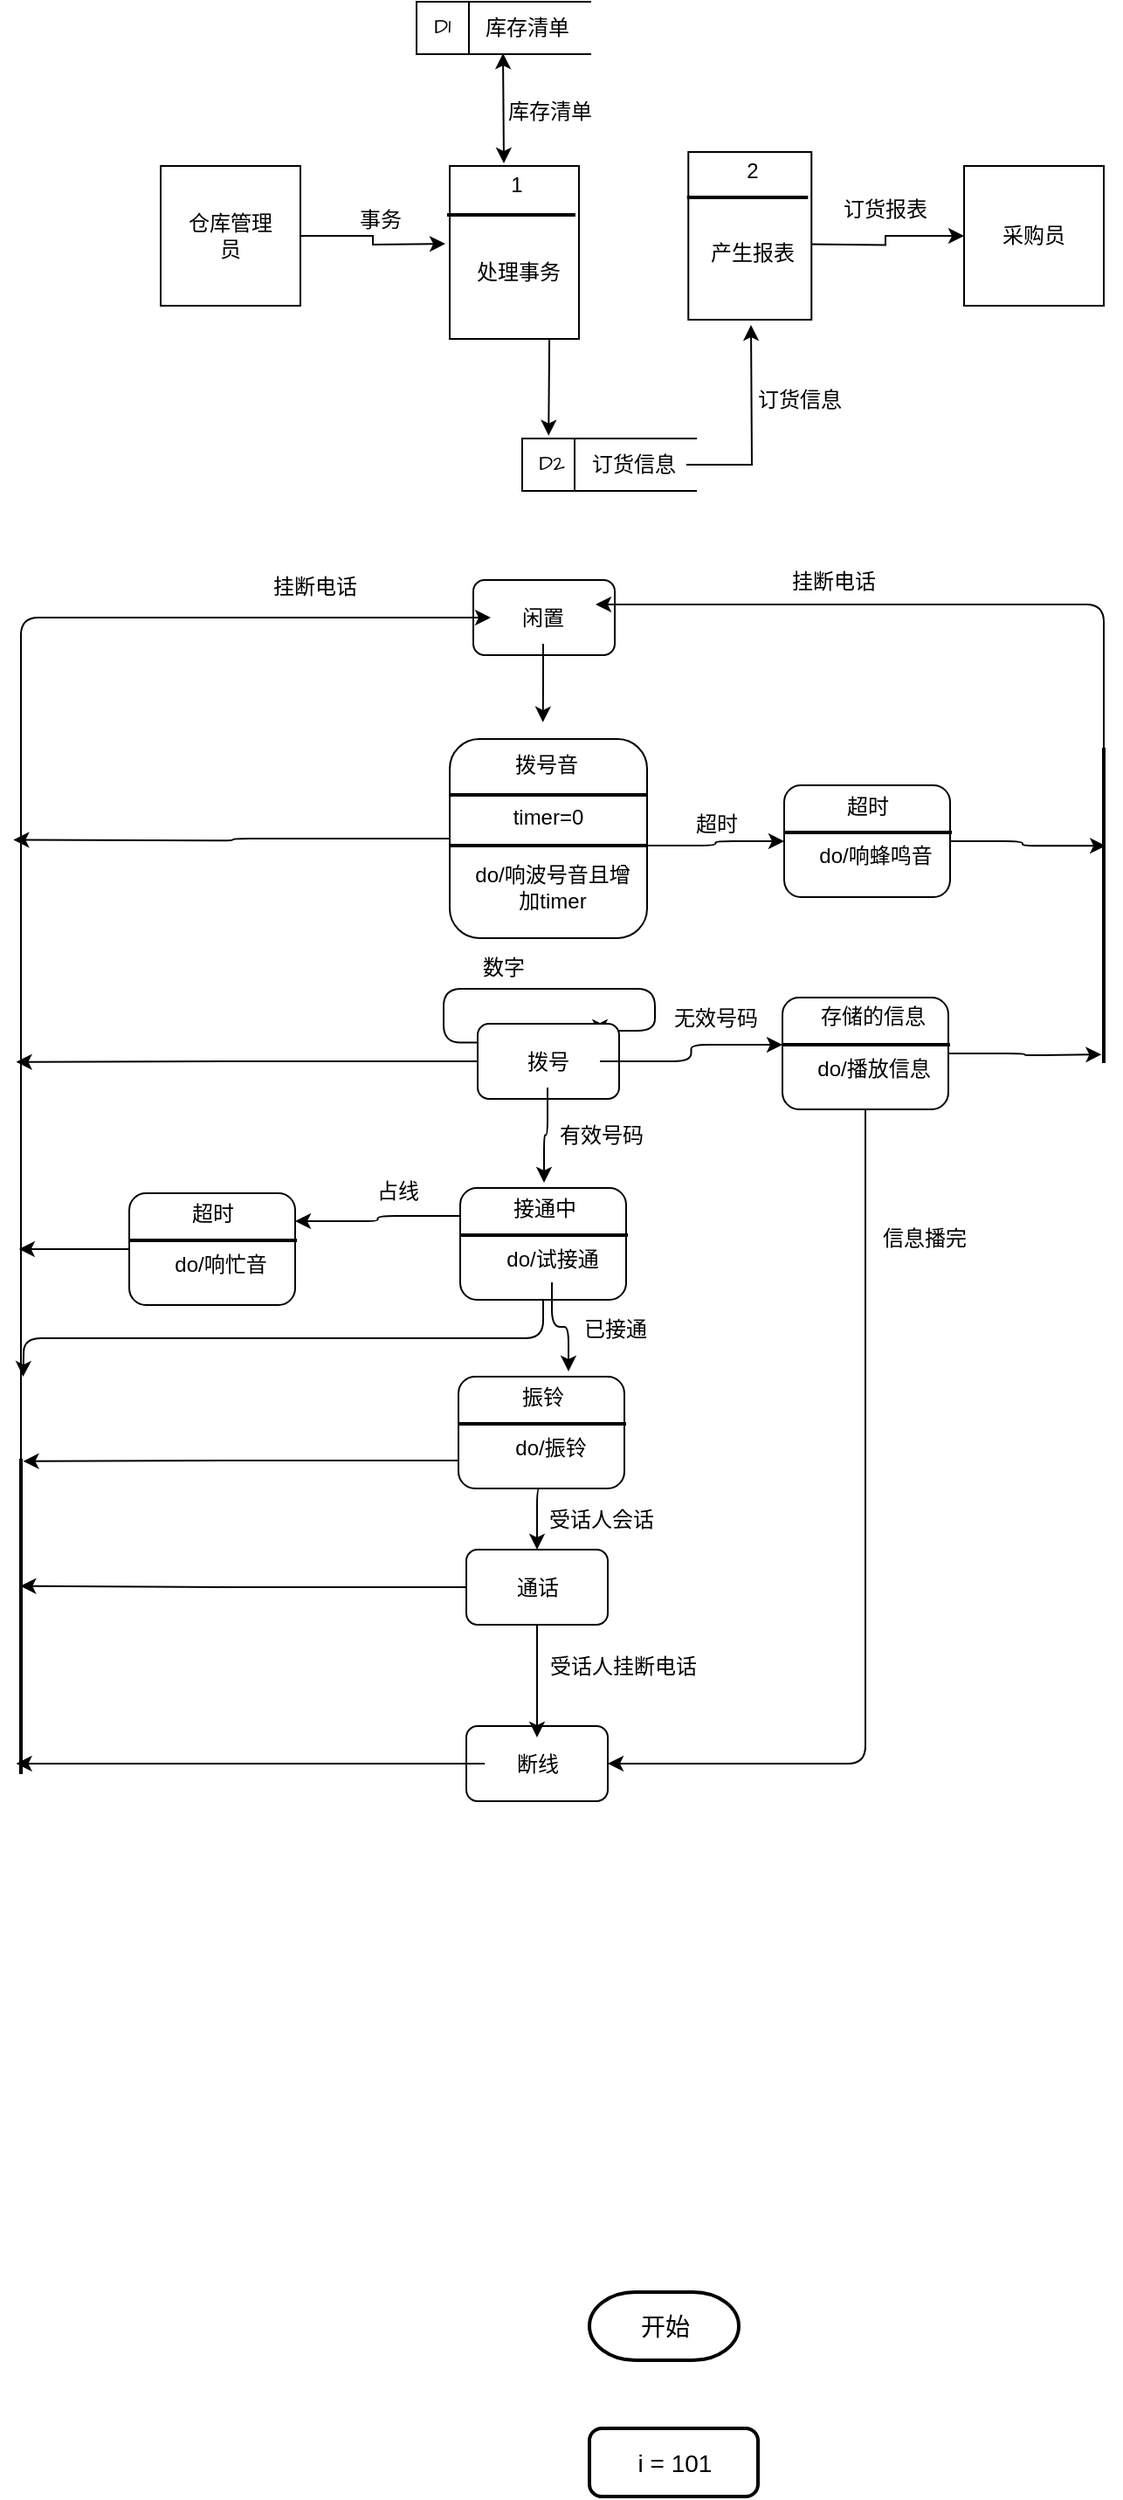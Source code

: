 <mxfile version="24.2.5" type="github">
  <diagram name="第 1 页" id="WDAG6_UW9YXQtkm1U2-L">
    <mxGraphModel dx="1030" dy="546" grid="0" gridSize="10" guides="1" tooltips="1" connect="1" arrows="1" fold="1" page="1" pageScale="1" pageWidth="2339" pageHeight="3300" math="0" shadow="0">
      <root>
        <mxCell id="0" />
        <mxCell id="1" parent="0" />
        <mxCell id="ZvIFP5IPXFubQ02iMavd-25" style="edgeStyle=orthogonalEdgeStyle;orthogonalLoop=1;jettySize=auto;html=1;exitX=1;exitY=0.5;exitDx=0;exitDy=0;entryX=0;entryY=0.5;entryDx=0;entryDy=0;rounded=0;" edge="1" parent="1" source="ZvIFP5IPXFubQ02iMavd-8">
          <mxGeometry relative="1" as="geometry">
            <mxPoint x="353" y="504.5" as="targetPoint" />
          </mxGeometry>
        </mxCell>
        <mxCell id="ZvIFP5IPXFubQ02iMavd-8" value="" style="whiteSpace=wrap;html=1;aspect=fixed;hachureGap=4;fontFamily=Architects Daughter;fontSource=https%3A%2F%2Ffonts.googleapis.com%2Fcss%3Ffamily%3DArchitects%2BDaughter;rounded=0;" vertex="1" parent="1">
          <mxGeometry x="190" y="460" width="80" height="80" as="geometry" />
        </mxCell>
        <mxCell id="ZvIFP5IPXFubQ02iMavd-9" value="" style="whiteSpace=wrap;html=1;aspect=fixed;hachureGap=4;fontFamily=Architects Daughter;fontSource=https%3A%2F%2Ffonts.googleapis.com%2Fcss%3Ffamily%3DArchitects%2BDaughter;rounded=0;" vertex="1" parent="1">
          <mxGeometry x="650" y="460" width="80" height="80" as="geometry" />
        </mxCell>
        <mxCell id="ZvIFP5IPXFubQ02iMavd-10" value="&amp;nbsp;D1" style="html=1;dashed=0;whiteSpace=wrap;shape=mxgraph.dfd.dataStoreID;align=left;spacingLeft=3;points=[[0,0],[0.5,0],[1,0],[0,0.5],[1,0.5],[0,1],[0.5,1],[1,1]];rounded=0;hachureGap=4;strokeColor=default;verticalAlign=middle;fontFamily=Architects Daughter;fontSource=https%3A%2F%2Ffonts.googleapis.com%2Fcss%3Ffamily%3DArchitects%2BDaughter;fontSize=12;fontColor=default;fillColor=default;" vertex="1" parent="1">
          <mxGeometry x="336.5" y="366" width="100" height="30" as="geometry" />
        </mxCell>
        <mxCell id="ZvIFP5IPXFubQ02iMavd-11" value="库存清单" style="text;html=1;align=center;verticalAlign=middle;whiteSpace=wrap;rounded=0;" vertex="1" parent="1">
          <mxGeometry x="369.5" y="366" width="60" height="30" as="geometry" />
        </mxCell>
        <mxCell id="ZvIFP5IPXFubQ02iMavd-12" value="订货报表" style="text;html=1;align=center;verticalAlign=middle;whiteSpace=wrap;rounded=0;" vertex="1" parent="1">
          <mxGeometry x="575" y="470" width="60" height="30" as="geometry" />
        </mxCell>
        <mxCell id="ZvIFP5IPXFubQ02iMavd-26" style="edgeStyle=orthogonalEdgeStyle;orthogonalLoop=1;jettySize=auto;html=1;rounded=0;" edge="1" parent="1">
          <mxGeometry relative="1" as="geometry">
            <mxPoint x="412.115" y="614.34" as="targetPoint" />
            <mxPoint x="386.5" y="552" as="sourcePoint" />
          </mxGeometry>
        </mxCell>
        <mxCell id="ZvIFP5IPXFubQ02iMavd-28" style="edgeStyle=orthogonalEdgeStyle;orthogonalLoop=1;jettySize=auto;html=1;exitX=1;exitY=0.5;exitDx=0;exitDy=0;entryX=0;entryY=0.5;entryDx=0;entryDy=0;rounded=0;" edge="1" parent="1" target="ZvIFP5IPXFubQ02iMavd-9">
          <mxGeometry relative="1" as="geometry">
            <mxPoint x="559" y="504.75" as="sourcePoint" />
          </mxGeometry>
        </mxCell>
        <mxCell id="ZvIFP5IPXFubQ02iMavd-15" value="仓库管理员" style="text;html=1;align=center;verticalAlign=middle;whiteSpace=wrap;rounded=0;" vertex="1" parent="1">
          <mxGeometry x="200" y="485" width="60" height="30" as="geometry" />
        </mxCell>
        <mxCell id="ZvIFP5IPXFubQ02iMavd-16" value="采购员" style="text;html=1;align=center;verticalAlign=middle;whiteSpace=wrap;rounded=0;" vertex="1" parent="1">
          <mxGeometry x="660" y="485" width="60" height="30" as="geometry" />
        </mxCell>
        <mxCell id="ZvIFP5IPXFubQ02iMavd-17" value="&amp;nbsp;D2" style="html=1;dashed=0;whiteSpace=wrap;shape=mxgraph.dfd.dataStoreID;align=left;spacingLeft=3;points=[[0,0],[0.5,0],[1,0],[0,0.5],[1,0.5],[0,1],[0.5,1],[1,1]];rounded=0;hachureGap=4;strokeColor=default;verticalAlign=middle;fontFamily=Architects Daughter;fontSource=https%3A%2F%2Ffonts.googleapis.com%2Fcss%3Ffamily%3DArchitects%2BDaughter;fontSize=12;fontColor=default;fillColor=default;" vertex="1" parent="1">
          <mxGeometry x="397" y="616" width="100" height="30" as="geometry" />
        </mxCell>
        <mxCell id="ZvIFP5IPXFubQ02iMavd-27" style="edgeStyle=orthogonalEdgeStyle;orthogonalLoop=1;jettySize=auto;html=1;entryX=0.5;entryY=1;entryDx=0;entryDy=0;rounded=0;" edge="1" parent="1" source="ZvIFP5IPXFubQ02iMavd-18">
          <mxGeometry relative="1" as="geometry">
            <mxPoint x="528" y="551" as="targetPoint" />
          </mxGeometry>
        </mxCell>
        <mxCell id="ZvIFP5IPXFubQ02iMavd-18" value="订货信息" style="text;html=1;align=center;verticalAlign=middle;whiteSpace=wrap;rounded=0;" vertex="1" parent="1">
          <mxGeometry x="431" y="616" width="60" height="30" as="geometry" />
        </mxCell>
        <mxCell id="ZvIFP5IPXFubQ02iMavd-19" value="事务" style="text;html=1;align=center;verticalAlign=middle;whiteSpace=wrap;rounded=0;" vertex="1" parent="1">
          <mxGeometry x="286" y="476" width="60" height="30" as="geometry" />
        </mxCell>
        <mxCell id="ZvIFP5IPXFubQ02iMavd-29" value="订货信息" style="text;html=1;align=center;verticalAlign=middle;whiteSpace=wrap;rounded=0;" vertex="1" parent="1">
          <mxGeometry x="526" y="579" width="60" height="30" as="geometry" />
        </mxCell>
        <mxCell id="ZvIFP5IPXFubQ02iMavd-30" value="" style="endArrow=classic;startArrow=classic;html=1;rounded=0;" edge="1" parent="1">
          <mxGeometry width="50" height="50" relative="1" as="geometry">
            <mxPoint x="386.5" y="458.5" as="sourcePoint" />
            <mxPoint x="386" y="395.5" as="targetPoint" />
          </mxGeometry>
        </mxCell>
        <mxCell id="ZvIFP5IPXFubQ02iMavd-31" value="库存清单" style="text;html=1;align=center;verticalAlign=middle;whiteSpace=wrap;rounded=0;" vertex="1" parent="1">
          <mxGeometry x="383" y="414" width="60" height="30" as="geometry" />
        </mxCell>
        <mxCell id="ZvIFP5IPXFubQ02iMavd-35" value="" style="rounded=0;whiteSpace=wrap;html=1;" vertex="1" parent="1">
          <mxGeometry x="355.5" y="460" width="74" height="99" as="geometry" />
        </mxCell>
        <mxCell id="ZvIFP5IPXFubQ02iMavd-36" value="" style="line;strokeWidth=2;html=1;rounded=0;" vertex="1" parent="1">
          <mxGeometry x="354" y="483" width="73.5" height="10" as="geometry" />
        </mxCell>
        <mxCell id="ZvIFP5IPXFubQ02iMavd-39" value="1" style="text;html=1;align=center;verticalAlign=middle;whiteSpace=wrap;rounded=0;" vertex="1" parent="1">
          <mxGeometry x="363.5" y="460" width="60" height="22" as="geometry" />
        </mxCell>
        <mxCell id="ZvIFP5IPXFubQ02iMavd-40" value="处理事务" style="text;html=1;align=center;verticalAlign=middle;whiteSpace=wrap;rounded=0;" vertex="1" parent="1">
          <mxGeometry x="365" y="507" width="60" height="28" as="geometry" />
        </mxCell>
        <mxCell id="ZvIFP5IPXFubQ02iMavd-45" value="" style="rounded=0;whiteSpace=wrap;html=1;" vertex="1" parent="1">
          <mxGeometry x="492.13" y="452" width="70.5" height="96" as="geometry" />
        </mxCell>
        <mxCell id="ZvIFP5IPXFubQ02iMavd-46" value="" style="line;strokeWidth=2;html=1;rounded=0;" vertex="1" parent="1">
          <mxGeometry x="491.38" y="473" width="69.25" height="10" as="geometry" />
        </mxCell>
        <mxCell id="ZvIFP5IPXFubQ02iMavd-47" value="2" style="text;html=1;align=center;verticalAlign=middle;whiteSpace=wrap;rounded=0;" vertex="1" parent="1">
          <mxGeometry x="500.13" y="452" width="57.5" height="22" as="geometry" />
        </mxCell>
        <mxCell id="ZvIFP5IPXFubQ02iMavd-48" value="产生报表" style="text;html=1;align=center;verticalAlign=middle;whiteSpace=wrap;rounded=0;" vertex="1" parent="1">
          <mxGeometry x="499" y="495" width="60" height="30" as="geometry" />
        </mxCell>
        <mxCell id="ZvIFP5IPXFubQ02iMavd-59" value="" style="rounded=1;whiteSpace=wrap;html=1;" vertex="1" parent="1">
          <mxGeometry x="369" y="697" width="81" height="43" as="geometry" />
        </mxCell>
        <mxCell id="ZvIFP5IPXFubQ02iMavd-138" style="edgeStyle=orthogonalEdgeStyle;orthogonalLoop=1;jettySize=auto;html=1;exitX=0.5;exitY=1;exitDx=0;exitDy=0;" edge="1" parent="1" source="ZvIFP5IPXFubQ02iMavd-58">
          <mxGeometry relative="1" as="geometry">
            <mxPoint x="408.857" y="778.423" as="targetPoint" />
          </mxGeometry>
        </mxCell>
        <mxCell id="ZvIFP5IPXFubQ02iMavd-58" value="闲置" style="text;html=1;align=center;verticalAlign=middle;whiteSpace=wrap;rounded=0;" vertex="1" parent="1">
          <mxGeometry x="379" y="703.5" width="60" height="30" as="geometry" />
        </mxCell>
        <mxCell id="ZvIFP5IPXFubQ02iMavd-63" value="" style="rounded=1;whiteSpace=wrap;html=1;" vertex="1" parent="1">
          <mxGeometry x="365" y="1353" width="81" height="43" as="geometry" />
        </mxCell>
        <mxCell id="ZvIFP5IPXFubQ02iMavd-111" style="edgeStyle=orthogonalEdgeStyle;orthogonalLoop=1;jettySize=auto;html=1;" edge="1" parent="1" source="ZvIFP5IPXFubQ02iMavd-64">
          <mxGeometry relative="1" as="geometry">
            <mxPoint x="107.275" y="1374.5" as="targetPoint" />
          </mxGeometry>
        </mxCell>
        <mxCell id="ZvIFP5IPXFubQ02iMavd-64" value="断线" style="text;html=1;align=center;verticalAlign=middle;whiteSpace=wrap;rounded=0;" vertex="1" parent="1">
          <mxGeometry x="375.5" y="1359.5" width="60" height="30" as="geometry" />
        </mxCell>
        <mxCell id="ZvIFP5IPXFubQ02iMavd-67" style="edgeStyle=orthogonalEdgeStyle;orthogonalLoop=1;jettySize=auto;html=1;exitX=0.5;exitY=1;exitDx=0;exitDy=0;entryX=0.5;entryY=0;entryDx=0;entryDy=0;" edge="1" parent="1" source="ZvIFP5IPXFubQ02iMavd-65" target="ZvIFP5IPXFubQ02iMavd-64">
          <mxGeometry relative="1" as="geometry" />
        </mxCell>
        <mxCell id="ZvIFP5IPXFubQ02iMavd-112" style="edgeStyle=orthogonalEdgeStyle;orthogonalLoop=1;jettySize=auto;html=1;exitX=0;exitY=0.5;exitDx=0;exitDy=0;" edge="1" parent="1" source="ZvIFP5IPXFubQ02iMavd-65">
          <mxGeometry relative="1" as="geometry">
            <mxPoint x="109.656" y="1272.857" as="targetPoint" />
          </mxGeometry>
        </mxCell>
        <mxCell id="ZvIFP5IPXFubQ02iMavd-65" value="" style="rounded=1;whiteSpace=wrap;html=1;" vertex="1" parent="1">
          <mxGeometry x="365" y="1252" width="81" height="43" as="geometry" />
        </mxCell>
        <mxCell id="ZvIFP5IPXFubQ02iMavd-66" value="通话" style="text;html=1;align=center;verticalAlign=middle;whiteSpace=wrap;rounded=0;" vertex="1" parent="1">
          <mxGeometry x="375.5" y="1258.5" width="60" height="30" as="geometry" />
        </mxCell>
        <mxCell id="ZvIFP5IPXFubQ02iMavd-119" style="edgeStyle=orthogonalEdgeStyle;orthogonalLoop=1;jettySize=auto;html=1;exitX=0;exitY=0.5;exitDx=0;exitDy=0;" edge="1" parent="1" source="ZvIFP5IPXFubQ02iMavd-68">
          <mxGeometry relative="1" as="geometry">
            <mxPoint x="105.688" y="845.714" as="targetPoint" />
          </mxGeometry>
        </mxCell>
        <mxCell id="ZvIFP5IPXFubQ02iMavd-68" value="" style="rounded=1;whiteSpace=wrap;html=1;" vertex="1" parent="1">
          <mxGeometry x="355.5" y="788" width="113" height="114" as="geometry" />
        </mxCell>
        <mxCell id="ZvIFP5IPXFubQ02iMavd-69" value="" style="line;strokeWidth=2;html=1;" vertex="1" parent="1">
          <mxGeometry x="355.5" y="815" width="113" height="10" as="geometry" />
        </mxCell>
        <mxCell id="ZvIFP5IPXFubQ02iMavd-145" style="edgeStyle=orthogonalEdgeStyle;orthogonalLoop=1;jettySize=auto;html=1;exitX=1;exitY=0.5;exitDx=0;exitDy=0;exitPerimeter=0;entryX=0;entryY=0.5;entryDx=0;entryDy=0;" edge="1" parent="1" source="ZvIFP5IPXFubQ02iMavd-70" target="ZvIFP5IPXFubQ02iMavd-80">
          <mxGeometry relative="1" as="geometry" />
        </mxCell>
        <mxCell id="ZvIFP5IPXFubQ02iMavd-70" value="" style="line;strokeWidth=2;html=1;" vertex="1" parent="1">
          <mxGeometry x="355.5" y="844" width="113" height="10" as="geometry" />
        </mxCell>
        <mxCell id="ZvIFP5IPXFubQ02iMavd-71" value="拨号音" style="text;html=1;align=center;verticalAlign=middle;whiteSpace=wrap;rounded=0;" vertex="1" parent="1">
          <mxGeometry x="381" y="788" width="60" height="30" as="geometry" />
        </mxCell>
        <mxCell id="ZvIFP5IPXFubQ02iMavd-72" value="timer=0" style="text;html=1;align=center;verticalAlign=middle;whiteSpace=wrap;rounded=0;" vertex="1" parent="1">
          <mxGeometry x="382" y="818" width="60" height="30" as="geometry" />
        </mxCell>
        <mxCell id="ZvIFP5IPXFubQ02iMavd-73" value="do/响波号音且增加timer" style="text;html=1;align=center;verticalAlign=middle;whiteSpace=wrap;rounded=0;" vertex="1" parent="1">
          <mxGeometry x="369" y="857" width="90.5" height="32" as="geometry" />
        </mxCell>
        <mxCell id="ZvIFP5IPXFubQ02iMavd-80" value="" style="rounded=1;whiteSpace=wrap;html=1;" vertex="1" parent="1">
          <mxGeometry x="547" y="814.5" width="95" height="64" as="geometry" />
        </mxCell>
        <mxCell id="ZvIFP5IPXFubQ02iMavd-81" value="" style="line;strokeWidth=2;html=1;" vertex="1" parent="1">
          <mxGeometry x="547" y="836.5" width="96" height="10" as="geometry" />
        </mxCell>
        <mxCell id="ZvIFP5IPXFubQ02iMavd-84" value="超时&lt;span style=&quot;color: rgba(0, 0, 0, 0); font-family: monospace; font-size: 0px; text-align: start; text-wrap: nowrap;&quot;&gt;%3CmxGraphModel%3E%3Croot%3E%3CmxCell%20id%3D%220%22%2F%3E%3CmxCell%20id%3D%221%22%20parent%3D%220%22%2F%3E%3CmxCell%20id%3D%222%22%20value%3D%22%E9%97%B2%E7%BD%AE%22%20style%3D%22text%3Bhtml%3D1%3Balign%3Dcenter%3BverticalAlign%3Dmiddle%3BwhiteSpace%3Dwrap%3Brounded%3D0%3B%22%20vertex%3D%221%22%20parent%3D%221%22%3E%3CmxGeometry%20x%3D%22379.5%22%20y%3D%22805.5%22%20width%3D%2260%22%20height%3D%2230%22%20as%3D%22geometry%22%2F%3E%3C%2FmxCell%3E%3C%2Froot%3E%3C%2FmxGraphModel%3E&lt;/span&gt;&lt;span style=&quot;color: rgba(0, 0, 0, 0); font-family: monospace; font-size: 0px; text-align: start; text-wrap: nowrap;&quot;&gt;%3CmxGraphModel%3E%3Croot%3E%3CmxCell%20id%3D%220%22%2F%3E%3CmxCell%20id%3D%221%22%20parent%3D%220%22%2F%3E%3CmxCell%20id%3D%222%22%20value%3D%22%E9%97%B2%E7%BD%AE%22%20style%3D%22text%3Bhtml%3D1%3Balign%3Dcenter%3BverticalAlign%3Dmiddle%3BwhiteSpace%3Dwrap%3Brounded%3D0%3B%22%20vertex%3D%221%22%20parent%3D%221%22%3E%3CmxGeometry%20x%3D%22379.5%22%20y%3D%22805.5%22%20width%3D%2260%22%20height%3D%2230%22%20as%3D%22geometry%22%2F%3E%3C%2FmxCell%3E%3C%2Froot%3E%3C%2FmxGraphModel%3E&lt;/span&gt;" style="text;html=1;align=center;verticalAlign=middle;whiteSpace=wrap;rounded=0;" vertex="1" parent="1">
          <mxGeometry x="565" y="811.5" width="60" height="30" as="geometry" />
        </mxCell>
        <mxCell id="ZvIFP5IPXFubQ02iMavd-85" value="do/响蜂鸣音" style="text;html=1;align=center;verticalAlign=middle;whiteSpace=wrap;rounded=0;" vertex="1" parent="1">
          <mxGeometry x="565" y="841.5" width="69" height="27" as="geometry" />
        </mxCell>
        <mxCell id="ZvIFP5IPXFubQ02iMavd-108" style="edgeStyle=orthogonalEdgeStyle;orthogonalLoop=1;jettySize=auto;html=1;exitX=0.5;exitY=1;exitDx=0;exitDy=0;entryX=1;entryY=0.5;entryDx=0;entryDy=0;" edge="1" parent="1" source="ZvIFP5IPXFubQ02iMavd-86" target="ZvIFP5IPXFubQ02iMavd-63">
          <mxGeometry relative="1" as="geometry" />
        </mxCell>
        <mxCell id="ZvIFP5IPXFubQ02iMavd-134" style="edgeStyle=orthogonalEdgeStyle;orthogonalLoop=1;jettySize=auto;html=1;exitX=1;exitY=0.5;exitDx=0;exitDy=0;" edge="1" parent="1" source="ZvIFP5IPXFubQ02iMavd-86">
          <mxGeometry relative="1" as="geometry">
            <mxPoint x="728.703" y="968.571" as="targetPoint" />
          </mxGeometry>
        </mxCell>
        <mxCell id="ZvIFP5IPXFubQ02iMavd-86" value="" style="rounded=1;whiteSpace=wrap;html=1;" vertex="1" parent="1">
          <mxGeometry x="546" y="936" width="95" height="64" as="geometry" />
        </mxCell>
        <mxCell id="ZvIFP5IPXFubQ02iMavd-87" value="" style="line;strokeWidth=2;html=1;" vertex="1" parent="1">
          <mxGeometry x="546" y="958" width="96" height="10" as="geometry" />
        </mxCell>
        <mxCell id="ZvIFP5IPXFubQ02iMavd-88" value="存储的信息" style="text;html=1;align=center;verticalAlign=middle;whiteSpace=wrap;rounded=0;" vertex="1" parent="1">
          <mxGeometry x="564" y="933" width="68" height="27" as="geometry" />
        </mxCell>
        <mxCell id="ZvIFP5IPXFubQ02iMavd-89" value="do/播放信息" style="text;html=1;align=center;verticalAlign=middle;whiteSpace=wrap;rounded=0;" vertex="1" parent="1">
          <mxGeometry x="564" y="963" width="69" height="27" as="geometry" />
        </mxCell>
        <mxCell id="ZvIFP5IPXFubQ02iMavd-123" style="edgeStyle=orthogonalEdgeStyle;orthogonalLoop=1;jettySize=auto;html=1;exitX=0;exitY=0.5;exitDx=0;exitDy=0;" edge="1" parent="1" source="ZvIFP5IPXFubQ02iMavd-90">
          <mxGeometry relative="1" as="geometry">
            <mxPoint x="108.862" y="1080.0" as="targetPoint" />
          </mxGeometry>
        </mxCell>
        <mxCell id="ZvIFP5IPXFubQ02iMavd-90" value="" style="rounded=1;whiteSpace=wrap;html=1;" vertex="1" parent="1">
          <mxGeometry x="172" y="1048" width="95" height="64" as="geometry" />
        </mxCell>
        <mxCell id="ZvIFP5IPXFubQ02iMavd-91" value="" style="line;strokeWidth=2;html=1;" vertex="1" parent="1">
          <mxGeometry x="172" y="1070" width="96" height="10" as="geometry" />
        </mxCell>
        <mxCell id="ZvIFP5IPXFubQ02iMavd-92" value="超时&lt;span style=&quot;color: rgba(0, 0, 0, 0); font-family: monospace; font-size: 0px; text-align: start; text-wrap: nowrap;&quot;&gt;%3CmxGraphModel%3E%3Croot%3E%3CmxCell%20id%3D%220%22%2F%3E%3CmxCell%20id%3D%221%22%20parent%3D%220%22%2F%3E%3CmxCell%20id%3D%222%22%20value%3D%22%E9%97%B2%E7%BD%AE%22%20style%3D%22text%3Bhtml%3D1%3Balign%3Dcenter%3BverticalAlign%3Dmiddle%3BwhiteSpace%3Dwrap%3Brounded%3D0%3B%22%20vertex%3D%221%22%20parent%3D%221%22%3E%3CmxGeometry%20x%3D%22379.5%22%20y%3D%22805.5%22%20width%3D%2260%22%20height%3D%2230%22%20as%3D%22geometry%22%2F%3E%3C%2FmxCell%3E%3C%2Froot%3E%3C%2FmxGraphModel%3E&lt;/span&gt;&lt;span style=&quot;color: rgba(0, 0, 0, 0); font-family: monospace; font-size: 0px; text-align: start; text-wrap: nowrap;&quot;&gt;%3CmxGraphModel%3E%3Croot%3E%3CmxCell%20id%3D%220%22%2F%3E%3CmxCell%20id%3D%221%22%20parent%3D%220%22%2F%3E%3CmxCell%20id%3D%222%22%20value%3D%22%E9%97%B2%E7%BD%AE%22%20style%3D%22text%3Bhtml%3D1%3Balign%3Dcenter%3BverticalAlign%3Dmiddle%3BwhiteSpace%3Dwrap%3Brounded%3D0%3B%22%20vertex%3D%221%22%20parent%3D%221%22%3E%3CmxGeometry%20x%3D%22379.5%22%20y%3D%22805.5%22%20width%3D%2260%22%20height%3D%2230%22%20as%3D%22geometry%22%2F%3E%3C%2FmxCell%3E%3C%2Froot%3E%3C%2FmxGraphModel%3E&lt;/span&gt;" style="text;html=1;align=center;verticalAlign=middle;whiteSpace=wrap;rounded=0;" vertex="1" parent="1">
          <mxGeometry x="190" y="1045" width="60" height="30" as="geometry" />
        </mxCell>
        <mxCell id="ZvIFP5IPXFubQ02iMavd-93" value="do/响忙音" style="text;html=1;align=center;verticalAlign=middle;whiteSpace=wrap;rounded=0;" vertex="1" parent="1">
          <mxGeometry x="190" y="1075" width="69" height="27" as="geometry" />
        </mxCell>
        <mxCell id="ZvIFP5IPXFubQ02iMavd-124" style="edgeStyle=orthogonalEdgeStyle;orthogonalLoop=1;jettySize=auto;html=1;exitX=0;exitY=0.25;exitDx=0;exitDy=0;entryX=1;entryY=0.25;entryDx=0;entryDy=0;" edge="1" parent="1" source="ZvIFP5IPXFubQ02iMavd-98" target="ZvIFP5IPXFubQ02iMavd-90">
          <mxGeometry relative="1" as="geometry" />
        </mxCell>
        <mxCell id="ZvIFP5IPXFubQ02iMavd-144" style="edgeStyle=orthogonalEdgeStyle;orthogonalLoop=1;jettySize=auto;html=1;exitX=0.5;exitY=1;exitDx=0;exitDy=0;" edge="1" parent="1" source="ZvIFP5IPXFubQ02iMavd-98">
          <mxGeometry relative="1" as="geometry">
            <mxPoint x="111.243" y="1153.026" as="targetPoint" />
          </mxGeometry>
        </mxCell>
        <mxCell id="ZvIFP5IPXFubQ02iMavd-98" value="" style="rounded=1;whiteSpace=wrap;html=1;" vertex="1" parent="1">
          <mxGeometry x="361.5" y="1045" width="95" height="64" as="geometry" />
        </mxCell>
        <mxCell id="ZvIFP5IPXFubQ02iMavd-99" value="" style="line;strokeWidth=2;html=1;" vertex="1" parent="1">
          <mxGeometry x="361.5" y="1067" width="96" height="10" as="geometry" />
        </mxCell>
        <mxCell id="ZvIFP5IPXFubQ02iMavd-100" value="接通中" style="text;html=1;align=center;verticalAlign=middle;whiteSpace=wrap;rounded=0;" vertex="1" parent="1">
          <mxGeometry x="379.5" y="1042" width="60" height="30" as="geometry" />
        </mxCell>
        <mxCell id="ZvIFP5IPXFubQ02iMavd-127" style="edgeStyle=orthogonalEdgeStyle;orthogonalLoop=1;jettySize=auto;html=1;entryX=0.75;entryY=0;entryDx=0;entryDy=0;" edge="1" parent="1" source="ZvIFP5IPXFubQ02iMavd-101" target="ZvIFP5IPXFubQ02iMavd-104">
          <mxGeometry relative="1" as="geometry" />
        </mxCell>
        <mxCell id="ZvIFP5IPXFubQ02iMavd-101" value="do/试接通" style="text;html=1;align=center;verticalAlign=middle;whiteSpace=wrap;rounded=0;" vertex="1" parent="1">
          <mxGeometry x="379.5" y="1072" width="69" height="27" as="geometry" />
        </mxCell>
        <mxCell id="ZvIFP5IPXFubQ02iMavd-113" style="edgeStyle=orthogonalEdgeStyle;orthogonalLoop=1;jettySize=auto;html=1;exitX=0;exitY=0.75;exitDx=0;exitDy=0;" edge="1" parent="1" source="ZvIFP5IPXFubQ02iMavd-102">
          <mxGeometry relative="1" as="geometry">
            <mxPoint x="111.243" y="1201.429" as="targetPoint" />
          </mxGeometry>
        </mxCell>
        <mxCell id="ZvIFP5IPXFubQ02iMavd-129" style="edgeStyle=orthogonalEdgeStyle;orthogonalLoop=1;jettySize=auto;html=1;exitX=0.5;exitY=1;exitDx=0;exitDy=0;entryX=0.5;entryY=0;entryDx=0;entryDy=0;" edge="1" parent="1" source="ZvIFP5IPXFubQ02iMavd-102" target="ZvIFP5IPXFubQ02iMavd-65">
          <mxGeometry relative="1" as="geometry" />
        </mxCell>
        <mxCell id="ZvIFP5IPXFubQ02iMavd-102" value="" style="rounded=1;whiteSpace=wrap;html=1;" vertex="1" parent="1">
          <mxGeometry x="360.5" y="1153" width="95" height="64" as="geometry" />
        </mxCell>
        <mxCell id="ZvIFP5IPXFubQ02iMavd-103" value="" style="line;strokeWidth=2;html=1;" vertex="1" parent="1">
          <mxGeometry x="360.5" y="1175" width="96" height="10" as="geometry" />
        </mxCell>
        <mxCell id="ZvIFP5IPXFubQ02iMavd-104" value="振铃" style="text;html=1;align=center;verticalAlign=middle;whiteSpace=wrap;rounded=0;" vertex="1" parent="1">
          <mxGeometry x="378.5" y="1150" width="60" height="30" as="geometry" />
        </mxCell>
        <mxCell id="ZvIFP5IPXFubQ02iMavd-105" value="do/振铃" style="text;html=1;align=center;verticalAlign=middle;whiteSpace=wrap;rounded=0;" vertex="1" parent="1">
          <mxGeometry x="378.5" y="1180" width="69" height="27" as="geometry" />
        </mxCell>
        <mxCell id="ZvIFP5IPXFubQ02iMavd-120" style="edgeStyle=orthogonalEdgeStyle;orthogonalLoop=1;jettySize=auto;html=1;exitX=0;exitY=0.5;exitDx=0;exitDy=0;" edge="1" parent="1" source="ZvIFP5IPXFubQ02iMavd-106">
          <mxGeometry relative="1" as="geometry">
            <mxPoint x="107.275" y="972.857" as="targetPoint" />
          </mxGeometry>
        </mxCell>
        <mxCell id="ZvIFP5IPXFubQ02iMavd-121" style="edgeStyle=orthogonalEdgeStyle;orthogonalLoop=1;jettySize=auto;html=1;exitX=0;exitY=0.25;exitDx=0;exitDy=0;entryX=1;entryY=0;entryDx=0;entryDy=0;" edge="1" parent="1" source="ZvIFP5IPXFubQ02iMavd-106" target="ZvIFP5IPXFubQ02iMavd-107">
          <mxGeometry relative="1" as="geometry">
            <mxPoint x="464.418" y="955.407" as="targetPoint" />
            <Array as="points">
              <mxPoint x="352" y="962" />
              <mxPoint x="352" y="931" />
              <mxPoint x="473" y="931" />
              <mxPoint x="473" y="955" />
              <mxPoint x="442" y="955" />
            </Array>
          </mxGeometry>
        </mxCell>
        <mxCell id="ZvIFP5IPXFubQ02iMavd-106" value="" style="rounded=1;whiteSpace=wrap;html=1;" vertex="1" parent="1">
          <mxGeometry x="371.5" y="951" width="81" height="43" as="geometry" />
        </mxCell>
        <mxCell id="ZvIFP5IPXFubQ02iMavd-125" style="edgeStyle=orthogonalEdgeStyle;orthogonalLoop=1;jettySize=auto;html=1;exitX=0.5;exitY=1;exitDx=0;exitDy=0;entryX=0.5;entryY=0;entryDx=0;entryDy=0;" edge="1" parent="1" source="ZvIFP5IPXFubQ02iMavd-107" target="ZvIFP5IPXFubQ02iMavd-100">
          <mxGeometry relative="1" as="geometry" />
        </mxCell>
        <mxCell id="ZvIFP5IPXFubQ02iMavd-140" style="edgeStyle=orthogonalEdgeStyle;orthogonalLoop=1;jettySize=auto;html=1;exitX=1;exitY=0.5;exitDx=0;exitDy=0;" edge="1" parent="1" source="ZvIFP5IPXFubQ02iMavd-107" target="ZvIFP5IPXFubQ02iMavd-87">
          <mxGeometry relative="1" as="geometry" />
        </mxCell>
        <mxCell id="ZvIFP5IPXFubQ02iMavd-107" value="拨号" style="text;html=1;align=center;verticalAlign=middle;whiteSpace=wrap;rounded=0;" vertex="1" parent="1">
          <mxGeometry x="381.5" y="957.5" width="60" height="30" as="geometry" />
        </mxCell>
        <mxCell id="ZvIFP5IPXFubQ02iMavd-110" value="信息播完" style="text;html=1;align=center;verticalAlign=middle;whiteSpace=wrap;rounded=0;" vertex="1" parent="1">
          <mxGeometry x="590" y="1057" width="75" height="34" as="geometry" />
        </mxCell>
        <mxCell id="ZvIFP5IPXFubQ02iMavd-117" style="edgeStyle=orthogonalEdgeStyle;orthogonalLoop=1;jettySize=auto;html=1;exitX=0;exitY=0.5;exitDx=0;exitDy=0;exitPerimeter=0;entryX=0;entryY=0.5;entryDx=0;entryDy=0;" edge="1" parent="1" source="ZvIFP5IPXFubQ02iMavd-114" target="ZvIFP5IPXFubQ02iMavd-58">
          <mxGeometry relative="1" as="geometry">
            <mxPoint x="110" y="763" as="targetPoint" />
          </mxGeometry>
        </mxCell>
        <mxCell id="ZvIFP5IPXFubQ02iMavd-114" value="" style="line;strokeWidth=2;direction=south;html=1;" vertex="1" parent="1">
          <mxGeometry x="105" y="1200" width="10" height="180.5" as="geometry" />
        </mxCell>
        <mxCell id="ZvIFP5IPXFubQ02iMavd-118" value="挂断电话" style="text;html=1;align=center;verticalAlign=middle;whiteSpace=wrap;rounded=0;" vertex="1" parent="1">
          <mxGeometry x="241" y="684" width="75" height="34" as="geometry" />
        </mxCell>
        <mxCell id="ZvIFP5IPXFubQ02iMavd-122" value="数字" style="text;html=1;align=center;verticalAlign=middle;whiteSpace=wrap;rounded=0;" vertex="1" parent="1">
          <mxGeometry x="348.5" y="902" width="75" height="34" as="geometry" />
        </mxCell>
        <mxCell id="ZvIFP5IPXFubQ02iMavd-126" value="有效号码" style="text;html=1;align=center;verticalAlign=middle;whiteSpace=wrap;rounded=0;" vertex="1" parent="1">
          <mxGeometry x="405" y="998" width="75" height="34" as="geometry" />
        </mxCell>
        <mxCell id="ZvIFP5IPXFubQ02iMavd-128" value="已接通" style="text;html=1;align=center;verticalAlign=middle;whiteSpace=wrap;rounded=0;" vertex="1" parent="1">
          <mxGeometry x="413" y="1109" width="75" height="34" as="geometry" />
        </mxCell>
        <mxCell id="ZvIFP5IPXFubQ02iMavd-131" value="受话人会话" style="text;html=1;align=center;verticalAlign=middle;whiteSpace=wrap;rounded=0;" vertex="1" parent="1">
          <mxGeometry x="405" y="1218" width="75" height="34" as="geometry" />
        </mxCell>
        <mxCell id="ZvIFP5IPXFubQ02iMavd-132" value="受话人挂断电话" style="text;html=1;align=center;verticalAlign=middle;whiteSpace=wrap;rounded=0;" vertex="1" parent="1">
          <mxGeometry x="409.5" y="1304" width="89.5" height="30" as="geometry" />
        </mxCell>
        <mxCell id="ZvIFP5IPXFubQ02iMavd-137" style="edgeStyle=orthogonalEdgeStyle;orthogonalLoop=1;jettySize=auto;html=1;exitX=0;exitY=0.5;exitDx=0;exitDy=0;exitPerimeter=0;entryX=1;entryY=0.25;entryDx=0;entryDy=0;" edge="1" parent="1" source="ZvIFP5IPXFubQ02iMavd-135" target="ZvIFP5IPXFubQ02iMavd-58">
          <mxGeometry relative="1" as="geometry">
            <mxPoint x="730.286" y="705.407" as="targetPoint" />
          </mxGeometry>
        </mxCell>
        <mxCell id="ZvIFP5IPXFubQ02iMavd-135" value="" style="line;strokeWidth=2;direction=south;html=1;" vertex="1" parent="1">
          <mxGeometry x="725" y="793" width="10" height="180.5" as="geometry" />
        </mxCell>
        <mxCell id="ZvIFP5IPXFubQ02iMavd-136" style="edgeStyle=orthogonalEdgeStyle;orthogonalLoop=1;jettySize=auto;html=1;exitX=1;exitY=0.5;exitDx=0;exitDy=0;entryX=0.311;entryY=0.392;entryDx=0;entryDy=0;entryPerimeter=0;" edge="1" parent="1" source="ZvIFP5IPXFubQ02iMavd-80" target="ZvIFP5IPXFubQ02iMavd-135">
          <mxGeometry relative="1" as="geometry" />
        </mxCell>
        <mxCell id="ZvIFP5IPXFubQ02iMavd-141" value="无效号码" style="text;html=1;align=center;verticalAlign=middle;whiteSpace=wrap;rounded=0;" vertex="1" parent="1">
          <mxGeometry x="478" y="933" width="60" height="30" as="geometry" />
        </mxCell>
        <mxCell id="ZvIFP5IPXFubQ02iMavd-143" value="占线" style="text;html=1;align=center;verticalAlign=middle;whiteSpace=wrap;rounded=0;" vertex="1" parent="1">
          <mxGeometry x="295.5" y="1032" width="60" height="30" as="geometry" />
        </mxCell>
        <mxCell id="ZvIFP5IPXFubQ02iMavd-146" value="超时" style="text;html=1;align=center;verticalAlign=middle;whiteSpace=wrap;rounded=0;" vertex="1" parent="1">
          <mxGeometry x="471" y="820" width="75" height="34" as="geometry" />
        </mxCell>
        <mxCell id="ZvIFP5IPXFubQ02iMavd-147" value="挂断电话" style="text;html=1;align=center;verticalAlign=middle;whiteSpace=wrap;rounded=0;" vertex="1" parent="1">
          <mxGeometry x="538" y="681" width="75" height="34" as="geometry" />
        </mxCell>
        <mxCell id="ZvIFP5IPXFubQ02iMavd-148" value="&lt;font style=&quot;font-size: 14px;&quot;&gt;开始&lt;/font&gt;" style="strokeWidth=2;html=1;shape=mxgraph.flowchart.terminator;whiteSpace=wrap;" vertex="1" parent="1">
          <mxGeometry x="435.5" y="1677" width="85.5" height="39" as="geometry" />
        </mxCell>
        <mxCell id="ZvIFP5IPXFubQ02iMavd-150" value="&lt;font style=&quot;font-size: 14px;&quot;&gt;i = 101&lt;/font&gt;" style="rounded=1;whiteSpace=wrap;html=1;absoluteArcSize=1;arcSize=14;strokeWidth=2;" vertex="1" parent="1">
          <mxGeometry x="435.5" y="1755" width="96.5" height="39" as="geometry" />
        </mxCell>
      </root>
    </mxGraphModel>
  </diagram>
</mxfile>
